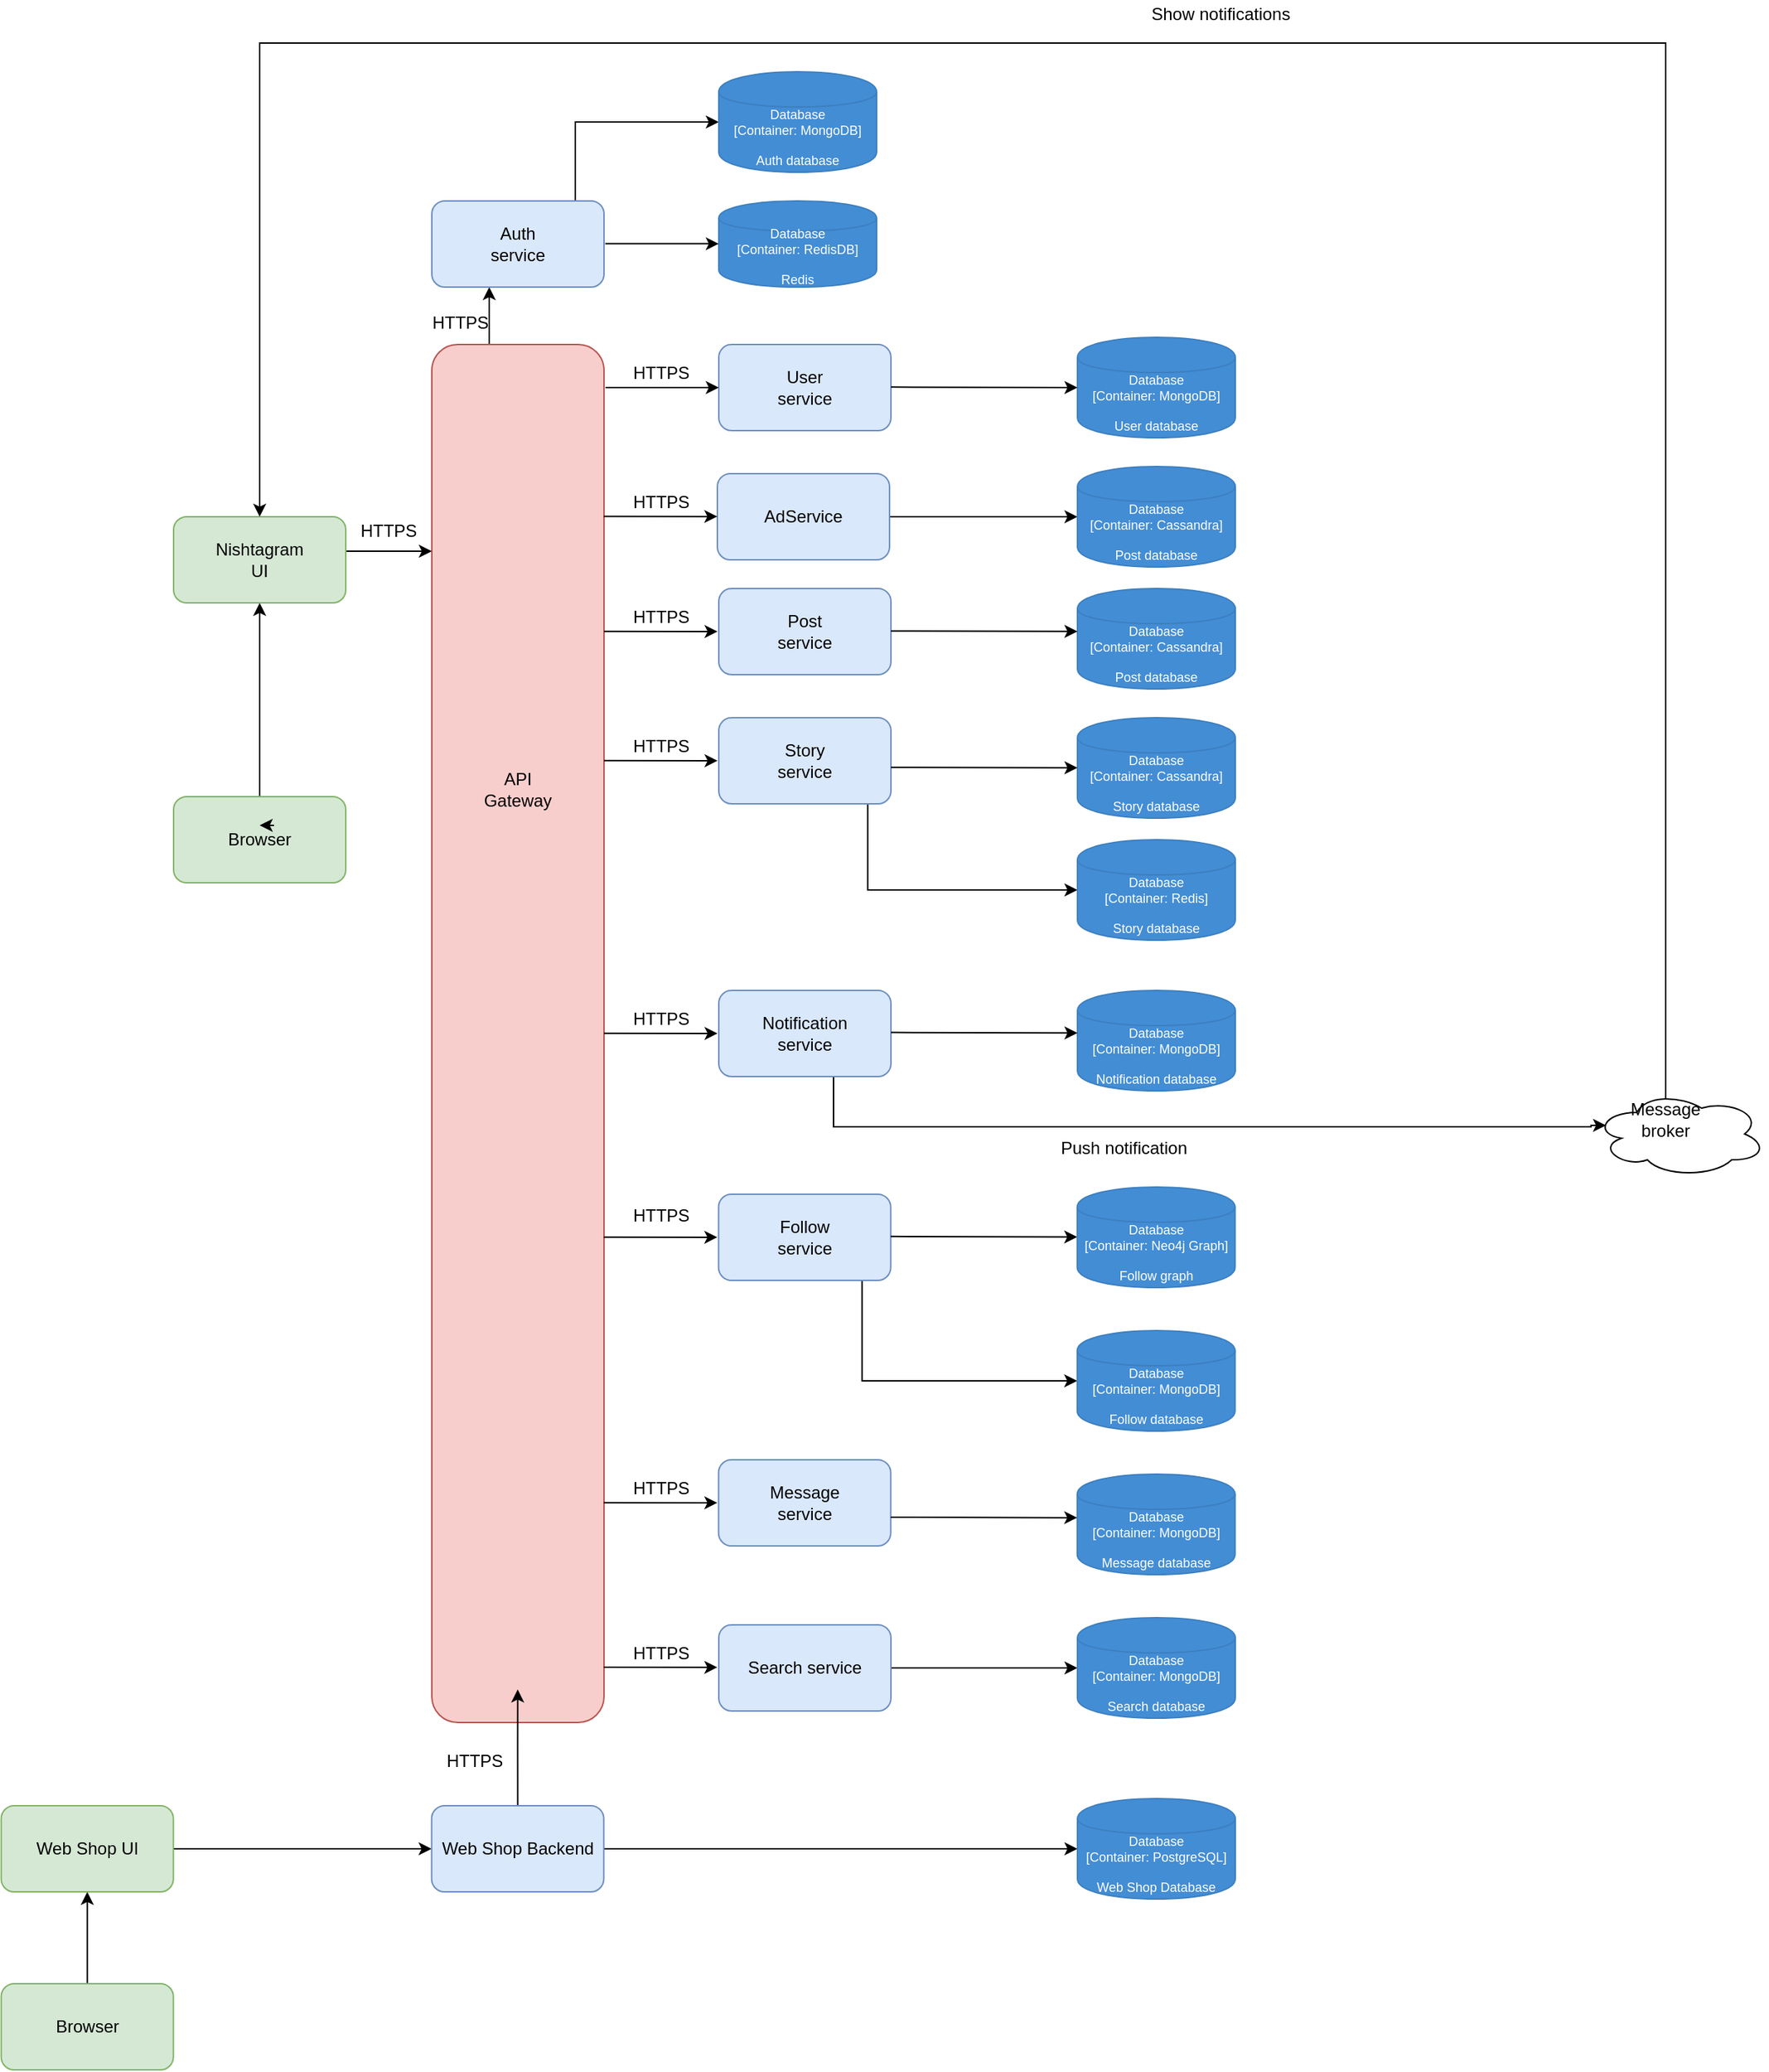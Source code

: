 <mxfile version="14.9.8" type="github">
  <diagram id="ZUU_ORbdmvxoiWIRQ5e9" name="Page-1">
    <mxGraphModel dx="2062" dy="1282" grid="1" gridSize="10" guides="1" tooltips="1" connect="1" arrows="1" fold="1" page="1" pageScale="1" pageWidth="1169" pageHeight="1654" math="0" shadow="0">
      <root>
        <mxCell id="0" />
        <mxCell id="1" parent="0" />
        <mxCell id="TCAJJFYS9Wigu0wZESpd-49" style="edgeStyle=orthogonalEdgeStyle;rounded=0;orthogonalLoop=1;jettySize=auto;html=1;exitX=0.25;exitY=0;exitDx=0;exitDy=0;fontSize=12;" parent="1" source="TCAJJFYS9Wigu0wZESpd-2" edge="1">
          <mxGeometry relative="1" as="geometry">
            <mxPoint x="380" y="200" as="targetPoint" />
            <Array as="points">
              <mxPoint x="380" y="240" />
              <mxPoint x="380" y="200" />
            </Array>
          </mxGeometry>
        </mxCell>
        <mxCell id="TCAJJFYS9Wigu0wZESpd-2" value="" style="rounded=1;whiteSpace=wrap;html=1;fillColor=#f8cecc;strokeColor=#b85450;" parent="1" vertex="1">
          <mxGeometry x="340" y="240" width="120" height="960" as="geometry" />
        </mxCell>
        <mxCell id="TCAJJFYS9Wigu0wZESpd-3" value="API &lt;br&gt;Gateway" style="text;html=1;strokeColor=none;fillColor=none;align=center;verticalAlign=middle;whiteSpace=wrap;rounded=0;" parent="1" vertex="1">
          <mxGeometry x="380" y="540" width="40" height="20" as="geometry" />
        </mxCell>
        <mxCell id="g6OtUyUmYMgXXQMBs5Dp-11" style="edgeStyle=orthogonalEdgeStyle;rounded=0;orthogonalLoop=1;jettySize=auto;html=1;exitX=0.5;exitY=0;exitDx=0;exitDy=0;entryX=0.5;entryY=1;entryDx=0;entryDy=0;" parent="1" source="TCAJJFYS9Wigu0wZESpd-4" target="TCAJJFYS9Wigu0wZESpd-7" edge="1">
          <mxGeometry relative="1" as="geometry" />
        </mxCell>
        <mxCell id="TCAJJFYS9Wigu0wZESpd-4" value="" style="rounded=1;whiteSpace=wrap;html=1;fillColor=#d5e8d4;strokeColor=#82b366;" parent="1" vertex="1">
          <mxGeometry x="160" y="555" width="120" height="60" as="geometry" />
        </mxCell>
        <mxCell id="TCAJJFYS9Wigu0wZESpd-17" style="edgeStyle=orthogonalEdgeStyle;rounded=0;orthogonalLoop=1;jettySize=auto;html=1;" parent="1" source="TCAJJFYS9Wigu0wZESpd-7" edge="1">
          <mxGeometry relative="1" as="geometry">
            <mxPoint x="340" y="384" as="targetPoint" />
            <Array as="points">
              <mxPoint x="340" y="384" />
            </Array>
          </mxGeometry>
        </mxCell>
        <mxCell id="TCAJJFYS9Wigu0wZESpd-7" value="" style="rounded=1;whiteSpace=wrap;html=1;fillColor=#d5e8d4;strokeColor=#82b366;" parent="1" vertex="1">
          <mxGeometry x="160" y="360" width="120" height="60" as="geometry" />
        </mxCell>
        <mxCell id="TCAJJFYS9Wigu0wZESpd-8" value="Nishtagram &lt;br&gt;UI" style="text;html=1;strokeColor=none;fillColor=none;align=center;verticalAlign=middle;whiteSpace=wrap;rounded=0;" parent="1" vertex="1">
          <mxGeometry x="200" y="380" width="40" height="20" as="geometry" />
        </mxCell>
        <mxCell id="TCAJJFYS9Wigu0wZESpd-18" value="HTTPS" style="text;html=1;strokeColor=none;fillColor=none;align=center;verticalAlign=middle;whiteSpace=wrap;rounded=0;" parent="1" vertex="1">
          <mxGeometry x="290" y="360" width="40" height="20" as="geometry" />
        </mxCell>
        <mxCell id="TCAJJFYS9Wigu0wZESpd-19" value="" style="rounded=1;whiteSpace=wrap;html=1;fillColor=#dae8fc;strokeColor=#6c8ebf;" parent="1" vertex="1">
          <mxGeometry x="540" y="240" width="120" height="60" as="geometry" />
        </mxCell>
        <mxCell id="TCAJJFYS9Wigu0wZESpd-21" value="" style="rounded=1;whiteSpace=wrap;html=1;fillColor=#dae8fc;strokeColor=#6c8ebf;" parent="1" vertex="1">
          <mxGeometry x="540" y="410" width="120" height="60" as="geometry" />
        </mxCell>
        <mxCell id="TCAJJFYS9Wigu0wZESpd-64" style="edgeStyle=orthogonalEdgeStyle;rounded=0;orthogonalLoop=1;jettySize=auto;html=1;exitX=0.865;exitY=1.001;exitDx=0;exitDy=0;entryX=0;entryY=0.5;entryDx=0;entryDy=0;entryPerimeter=0;fontSize=12;exitPerimeter=0;" parent="1" source="TCAJJFYS9Wigu0wZESpd-22" target="TCAJJFYS9Wigu0wZESpd-63" edge="1">
          <mxGeometry relative="1" as="geometry" />
        </mxCell>
        <mxCell id="TCAJJFYS9Wigu0wZESpd-22" value="" style="rounded=1;whiteSpace=wrap;html=1;fillColor=#dae8fc;strokeColor=#6c8ebf;" parent="1" vertex="1">
          <mxGeometry x="540" y="500" width="120" height="60" as="geometry" />
        </mxCell>
        <mxCell id="TCAJJFYS9Wigu0wZESpd-23" value="User service" style="text;html=1;strokeColor=none;fillColor=none;align=center;verticalAlign=middle;whiteSpace=wrap;rounded=0;" parent="1" vertex="1">
          <mxGeometry x="580" y="260" width="40" height="20" as="geometry" />
        </mxCell>
        <mxCell id="TCAJJFYS9Wigu0wZESpd-27" value="Post service" style="text;html=1;strokeColor=none;fillColor=none;align=center;verticalAlign=middle;whiteSpace=wrap;rounded=0;fontSize=12;" parent="1" vertex="1">
          <mxGeometry x="580" y="430" width="40" height="20" as="geometry" />
        </mxCell>
        <mxCell id="TCAJJFYS9Wigu0wZESpd-28" value="Story service" style="text;html=1;strokeColor=none;fillColor=none;align=center;verticalAlign=middle;whiteSpace=wrap;rounded=0;fontSize=12;" parent="1" vertex="1">
          <mxGeometry x="580" y="520" width="40" height="20" as="geometry" />
        </mxCell>
        <mxCell id="tBfZVFhnJpXhr88LQR21-14" style="edgeStyle=orthogonalEdgeStyle;rounded=0;orthogonalLoop=1;jettySize=auto;html=1;exitX=0.927;exitY=0.986;exitDx=0;exitDy=0;entryX=0.07;entryY=0.4;entryDx=0;entryDy=0;entryPerimeter=0;exitPerimeter=0;" parent="1" target="tBfZVFhnJpXhr88LQR21-8" edge="1">
          <mxGeometry relative="1" as="geometry">
            <mxPoint x="651.24" y="704.16" as="sourcePoint" />
            <mxPoint x="794.8" y="754.76" as="targetPoint" />
            <Array as="points">
              <mxPoint x="620" y="704" />
              <mxPoint x="620" y="785" />
              <mxPoint x="1148" y="785" />
            </Array>
          </mxGeometry>
        </mxCell>
        <mxCell id="TCAJJFYS9Wigu0wZESpd-31" value="" style="rounded=1;whiteSpace=wrap;html=1;fillColor=#dae8fc;strokeColor=#6c8ebf;" parent="1" vertex="1">
          <mxGeometry x="540" y="690" width="120" height="60" as="geometry" />
        </mxCell>
        <mxCell id="TCAJJFYS9Wigu0wZESpd-32" value="Notification service" style="text;html=1;strokeColor=none;fillColor=none;align=center;verticalAlign=middle;whiteSpace=wrap;rounded=0;fontSize=12;" parent="1" vertex="1">
          <mxGeometry x="580" y="710" width="40" height="20" as="geometry" />
        </mxCell>
        <mxCell id="tBfZVFhnJpXhr88LQR21-4" style="edgeStyle=orthogonalEdgeStyle;rounded=0;orthogonalLoop=1;jettySize=auto;html=1;exitX=0.75;exitY=1;exitDx=0;exitDy=0;entryX=0;entryY=0.5;entryDx=0;entryDy=0;entryPerimeter=0;" parent="1" source="TCAJJFYS9Wigu0wZESpd-35" target="tBfZVFhnJpXhr88LQR21-3" edge="1">
          <mxGeometry relative="1" as="geometry">
            <Array as="points">
              <mxPoint x="639.84" y="892" />
              <mxPoint x="639.84" y="962" />
            </Array>
          </mxGeometry>
        </mxCell>
        <mxCell id="TCAJJFYS9Wigu0wZESpd-35" value="" style="rounded=1;whiteSpace=wrap;html=1;fillColor=#dae8fc;strokeColor=#6c8ebf;" parent="1" vertex="1">
          <mxGeometry x="539.84" y="832" width="120" height="60" as="geometry" />
        </mxCell>
        <mxCell id="TCAJJFYS9Wigu0wZESpd-36" value="Follow service" style="text;html=1;strokeColor=none;fillColor=none;align=center;verticalAlign=middle;whiteSpace=wrap;rounded=0;fontSize=12;" parent="1" vertex="1">
          <mxGeometry x="579.84" y="852" width="40" height="20" as="geometry" />
        </mxCell>
        <mxCell id="TCAJJFYS9Wigu0wZESpd-37" value="" style="rounded=1;whiteSpace=wrap;html=1;fillColor=#dae8fc;strokeColor=#6c8ebf;" parent="1" vertex="1">
          <mxGeometry x="539.84" y="1017" width="120" height="60" as="geometry" />
        </mxCell>
        <mxCell id="TCAJJFYS9Wigu0wZESpd-38" value="Message service" style="text;html=1;strokeColor=none;fillColor=none;align=center;verticalAlign=middle;whiteSpace=wrap;rounded=0;fontSize=12;" parent="1" vertex="1">
          <mxGeometry x="579.84" y="1037" width="40" height="20" as="geometry" />
        </mxCell>
        <mxCell id="tBfZVFhnJpXhr88LQR21-13" style="edgeStyle=orthogonalEdgeStyle;rounded=0;orthogonalLoop=1;jettySize=auto;html=1;exitX=0.75;exitY=0;exitDx=0;exitDy=0;entryX=0;entryY=0.5;entryDx=0;entryDy=0;entryPerimeter=0;" parent="1" source="TCAJJFYS9Wigu0wZESpd-39" target="tBfZVFhnJpXhr88LQR21-12" edge="1">
          <mxGeometry relative="1" as="geometry">
            <Array as="points">
              <mxPoint x="440" y="140" />
              <mxPoint x="440" y="85" />
            </Array>
          </mxGeometry>
        </mxCell>
        <mxCell id="TCAJJFYS9Wigu0wZESpd-39" value="" style="rounded=1;whiteSpace=wrap;html=1;fontSize=12;fillColor=#dae8fc;strokeColor=#6c8ebf;" parent="1" vertex="1">
          <mxGeometry x="340" y="140" width="120" height="60" as="geometry" />
        </mxCell>
        <mxCell id="TCAJJFYS9Wigu0wZESpd-40" value="&lt;div&gt;Auth&lt;/div&gt;&lt;div&gt;service&lt;br&gt;&lt;/div&gt;" style="text;html=1;strokeColor=none;fillColor=none;align=center;verticalAlign=middle;whiteSpace=wrap;rounded=0;fontSize=12;" parent="1" vertex="1">
          <mxGeometry x="380" y="160" width="40" height="20" as="geometry" />
        </mxCell>
        <mxCell id="TCAJJFYS9Wigu0wZESpd-42" value="" style="endArrow=classic;html=1;fontSize=12;entryX=0;entryY=0.5;entryDx=0;entryDy=0;" parent="1" target="TCAJJFYS9Wigu0wZESpd-19" edge="1">
          <mxGeometry width="50" height="50" relative="1" as="geometry">
            <mxPoint x="461" y="270" as="sourcePoint" />
            <mxPoint x="520" y="250" as="targetPoint" />
          </mxGeometry>
        </mxCell>
        <mxCell id="TCAJJFYS9Wigu0wZESpd-44" value="" style="endArrow=classic;html=1;fontSize=12;exitX=1.007;exitY=0.049;exitDx=0;exitDy=0;exitPerimeter=0;entryX=0;entryY=0.5;entryDx=0;entryDy=0;" parent="1" edge="1">
          <mxGeometry width="50" height="50" relative="1" as="geometry">
            <mxPoint x="460" y="439.86" as="sourcePoint" />
            <mxPoint x="539.16" y="439.97" as="targetPoint" />
          </mxGeometry>
        </mxCell>
        <mxCell id="TCAJJFYS9Wigu0wZESpd-45" value="" style="endArrow=classic;html=1;fontSize=12;exitX=1.007;exitY=0.049;exitDx=0;exitDy=0;exitPerimeter=0;entryX=0;entryY=0.5;entryDx=0;entryDy=0;" parent="1" edge="1">
          <mxGeometry width="50" height="50" relative="1" as="geometry">
            <mxPoint x="460" y="529.86" as="sourcePoint" />
            <mxPoint x="539.16" y="529.97" as="targetPoint" />
          </mxGeometry>
        </mxCell>
        <mxCell id="TCAJJFYS9Wigu0wZESpd-46" value="" style="endArrow=classic;html=1;fontSize=12;exitX=1.007;exitY=0.049;exitDx=0;exitDy=0;exitPerimeter=0;entryX=0;entryY=0.5;entryDx=0;entryDy=0;" parent="1" edge="1">
          <mxGeometry width="50" height="50" relative="1" as="geometry">
            <mxPoint x="460" y="719.86" as="sourcePoint" />
            <mxPoint x="539.16" y="719.97" as="targetPoint" />
          </mxGeometry>
        </mxCell>
        <mxCell id="TCAJJFYS9Wigu0wZESpd-47" value="" style="endArrow=classic;html=1;fontSize=12;exitX=1.007;exitY=0.049;exitDx=0;exitDy=0;exitPerimeter=0;entryX=0;entryY=0.5;entryDx=0;entryDy=0;" parent="1" edge="1">
          <mxGeometry width="50" height="50" relative="1" as="geometry">
            <mxPoint x="459.84" y="861.86" as="sourcePoint" />
            <mxPoint x="539" y="861.97" as="targetPoint" />
          </mxGeometry>
        </mxCell>
        <mxCell id="TCAJJFYS9Wigu0wZESpd-48" value="" style="endArrow=classic;html=1;fontSize=12;exitX=1.007;exitY=0.049;exitDx=0;exitDy=0;exitPerimeter=0;entryX=0;entryY=0.5;entryDx=0;entryDy=0;" parent="1" edge="1">
          <mxGeometry width="50" height="50" relative="1" as="geometry">
            <mxPoint x="459.84" y="1046.86" as="sourcePoint" />
            <mxPoint x="539" y="1046.97" as="targetPoint" />
          </mxGeometry>
        </mxCell>
        <object placeholders="1" c4Type="Database" c4Technology="MongoDB" c4Description="User database" label="%c4Type%&lt;div&gt;[Container:&amp;nbsp;%c4Technology%]&lt;/div&gt;&lt;br&gt;&lt;div&gt;%c4Description%&lt;/div&gt;" id="TCAJJFYS9Wigu0wZESpd-52">
          <mxCell style="shape=cylinder;whiteSpace=wrap;html=1;boundedLbl=1;rounded=0;labelBackgroundColor=none;fillColor=#438DD5;fontSize=9;fontColor=#ffffff;align=center;strokeColor=#3C7FC0;metaEdit=1;points=[[0.5,0,0],[1,0.25,0],[1,0.5,0],[1,0.75,0],[0.5,1,0],[0,0.75,0],[0,0.5,0],[0,0.25,0]];metaData={&quot;c4Type&quot;:{&quot;editable&quot;:false}};" parent="1" vertex="1">
            <mxGeometry x="790" y="235" width="110" height="70" as="geometry" />
          </mxCell>
        </object>
        <object placeholders="1" c4Type="Database" c4Technology="RedisDB" c4Description="Redis" label="%c4Type%&lt;div&gt;[Container:&amp;nbsp;%c4Technology%]&lt;/div&gt;&lt;br&gt;&lt;div&gt;%c4Description%&lt;/div&gt;" id="TCAJJFYS9Wigu0wZESpd-54">
          <mxCell style="shape=cylinder;whiteSpace=wrap;html=1;boundedLbl=1;rounded=0;labelBackgroundColor=none;fillColor=#438DD5;fontSize=9;fontColor=#ffffff;align=center;strokeColor=#3C7FC0;metaEdit=1;points=[[0.5,0,0],[1,0.25,0],[1,0.5,0],[1,0.75,0],[0.5,1,0],[0,0.75,0],[0,0.5,0],[0,0.25,0]];metaData={&quot;c4Type&quot;:{&quot;editable&quot;:false}};" parent="1" vertex="1">
            <mxGeometry x="540" y="140" width="110" height="60" as="geometry" />
          </mxCell>
        </object>
        <mxCell id="TCAJJFYS9Wigu0wZESpd-55" value="" style="endArrow=classic;html=1;fontSize=12;exitX=1.007;exitY=0.049;exitDx=0;exitDy=0;exitPerimeter=0;entryX=0;entryY=0.5;entryDx=0;entryDy=0;" parent="1" edge="1">
          <mxGeometry width="50" height="50" relative="1" as="geometry">
            <mxPoint x="460.84" y="169.71" as="sourcePoint" />
            <mxPoint x="540" y="169.82" as="targetPoint" />
          </mxGeometry>
        </mxCell>
        <mxCell id="TCAJJFYS9Wigu0wZESpd-56" value="" style="endArrow=classic;html=1;fontSize=12;exitX=1.007;exitY=0.049;exitDx=0;exitDy=0;exitPerimeter=0;entryX=0;entryY=0.5;entryDx=0;entryDy=0;entryPerimeter=0;" parent="1" target="TCAJJFYS9Wigu0wZESpd-52" edge="1">
          <mxGeometry width="50" height="50" relative="1" as="geometry">
            <mxPoint x="660.0" y="269.66" as="sourcePoint" />
            <mxPoint x="739.16" y="269.77" as="targetPoint" />
          </mxGeometry>
        </mxCell>
        <object placeholders="1" c4Type="Database" c4Technology="Cassandra" c4Description="Post database" label="%c4Type%&lt;div&gt;[Container:&amp;nbsp;%c4Technology%]&lt;/div&gt;&lt;br&gt;&lt;div&gt;%c4Description%&lt;/div&gt;" id="TCAJJFYS9Wigu0wZESpd-57">
          <mxCell style="shape=cylinder;whiteSpace=wrap;html=1;boundedLbl=1;rounded=0;labelBackgroundColor=none;fillColor=#438DD5;fontSize=9;fontColor=#ffffff;align=center;strokeColor=#3C7FC0;metaEdit=1;points=[[0.5,0,0],[1,0.25,0],[1,0.5,0],[1,0.75,0],[0.5,1,0],[0,0.75,0],[0,0.5,0],[0,0.25,0]];metaData={&quot;c4Type&quot;:{&quot;editable&quot;:false}};" parent="1" vertex="1">
            <mxGeometry x="790" y="410" width="110" height="70" as="geometry" />
          </mxCell>
        </object>
        <mxCell id="TCAJJFYS9Wigu0wZESpd-58" value="" style="endArrow=classic;html=1;fontSize=12;exitX=1.007;exitY=0.049;exitDx=0;exitDy=0;exitPerimeter=0;entryX=0;entryY=0.5;entryDx=0;entryDy=0;entryPerimeter=0;" parent="1" edge="1">
          <mxGeometry width="50" height="50" relative="1" as="geometry">
            <mxPoint x="660" y="439.58" as="sourcePoint" />
            <mxPoint x="790" y="439.92" as="targetPoint" />
          </mxGeometry>
        </mxCell>
        <object placeholders="1" c4Type="Database" c4Technology="Cassandra" c4Description="Story database" label="%c4Type%&lt;div&gt;[Container:&amp;nbsp;%c4Technology%]&lt;/div&gt;&lt;br&gt;&lt;div&gt;%c4Description%&lt;/div&gt;" id="TCAJJFYS9Wigu0wZESpd-61">
          <mxCell style="shape=cylinder;whiteSpace=wrap;html=1;boundedLbl=1;rounded=0;labelBackgroundColor=none;fillColor=#438DD5;fontSize=9;fontColor=#ffffff;align=center;strokeColor=#3C7FC0;metaEdit=1;points=[[0.5,0,0],[1,0.25,0],[1,0.5,0],[1,0.75,0],[0.5,1,0],[0,0.75,0],[0,0.5,0],[0,0.25,0]];metaData={&quot;c4Type&quot;:{&quot;editable&quot;:false}};" parent="1" vertex="1">
            <mxGeometry x="790" y="500" width="110" height="70" as="geometry" />
          </mxCell>
        </object>
        <mxCell id="TCAJJFYS9Wigu0wZESpd-62" value="" style="endArrow=classic;html=1;fontSize=12;exitX=1.007;exitY=0.049;exitDx=0;exitDy=0;exitPerimeter=0;entryX=0;entryY=0.5;entryDx=0;entryDy=0;entryPerimeter=0;" parent="1" edge="1">
          <mxGeometry width="50" height="50" relative="1" as="geometry">
            <mxPoint x="660" y="534.58" as="sourcePoint" />
            <mxPoint x="790" y="534.92" as="targetPoint" />
          </mxGeometry>
        </mxCell>
        <object placeholders="1" c4Type="Database" c4Technology="Redis" c4Description="Story database" label="%c4Type%&lt;div&gt;[Container:&amp;nbsp;%c4Technology%]&lt;/div&gt;&lt;br&gt;&lt;div&gt;%c4Description%&lt;/div&gt;" id="TCAJJFYS9Wigu0wZESpd-63">
          <mxCell style="shape=cylinder;whiteSpace=wrap;html=1;boundedLbl=1;rounded=0;labelBackgroundColor=none;fillColor=#438DD5;fontSize=9;fontColor=#ffffff;align=center;strokeColor=#3C7FC0;metaEdit=1;points=[[0.5,0,0],[1,0.25,0],[1,0.5,0],[1,0.75,0],[0.5,1,0],[0,0.75,0],[0,0.5,0],[0,0.25,0]];metaData={&quot;c4Type&quot;:{&quot;editable&quot;:false}};" parent="1" vertex="1">
            <mxGeometry x="790" y="585" width="110" height="70" as="geometry" />
          </mxCell>
        </object>
        <mxCell id="TCAJJFYS9Wigu0wZESpd-68" value="" style="endArrow=classic;html=1;fontSize=12;exitX=1.007;exitY=0.049;exitDx=0;exitDy=0;exitPerimeter=0;entryX=0;entryY=0.5;entryDx=0;entryDy=0;entryPerimeter=0;" parent="1" edge="1">
          <mxGeometry width="50" height="50" relative="1" as="geometry">
            <mxPoint x="659.84" y="861.41" as="sourcePoint" />
            <mxPoint x="789.84" y="861.75" as="targetPoint" />
          </mxGeometry>
        </mxCell>
        <object placeholders="1" c4Type="Database" c4Technology="Neo4j Graph" c4Description="Follow graph" label="%c4Type%&lt;div&gt;[Container:&amp;nbsp;%c4Technology%]&lt;/div&gt;&lt;br&gt;&lt;div&gt;%c4Description%&lt;/div&gt;" id="tBfZVFhnJpXhr88LQR21-2">
          <mxCell style="shape=cylinder;whiteSpace=wrap;html=1;boundedLbl=1;rounded=0;labelBackgroundColor=none;fillColor=#438DD5;fontSize=9;fontColor=#ffffff;align=center;strokeColor=#3C7FC0;metaEdit=1;points=[[0.5,0,0],[1,0.25,0],[1,0.5,0],[1,0.75,0],[0.5,1,0],[0,0.75,0],[0,0.5,0],[0,0.25,0]];metaData={&quot;c4Type&quot;:{&quot;editable&quot;:false}};" parent="1" vertex="1">
            <mxGeometry x="789.84" y="827" width="110" height="70" as="geometry" />
          </mxCell>
        </object>
        <object placeholders="1" c4Type="Database" c4Technology="MongoDB" c4Description="Follow database" label="%c4Type%&lt;div&gt;[Container:&amp;nbsp;%c4Technology%]&lt;/div&gt;&lt;br&gt;&lt;div&gt;%c4Description%&lt;/div&gt;" id="tBfZVFhnJpXhr88LQR21-3">
          <mxCell style="shape=cylinder;whiteSpace=wrap;html=1;boundedLbl=1;rounded=0;labelBackgroundColor=none;fillColor=#438DD5;fontSize=9;fontColor=#ffffff;align=center;strokeColor=#3C7FC0;metaEdit=1;points=[[0.5,0,0],[1,0.25,0],[1,0.5,0],[1,0.75,0],[0.5,1,0],[0,0.75,0],[0,0.5,0],[0,0.25,0]];metaData={&quot;c4Type&quot;:{&quot;editable&quot;:false}};" parent="1" vertex="1">
            <mxGeometry x="789.84" y="927" width="110" height="70" as="geometry" />
          </mxCell>
        </object>
        <object placeholders="1" c4Type="Database" c4Technology="MongoDB" c4Description="Notification database" label="%c4Type%&lt;div&gt;[Container:&amp;nbsp;%c4Technology%]&lt;/div&gt;&lt;br&gt;&lt;div&gt;%c4Description%&lt;/div&gt;" id="tBfZVFhnJpXhr88LQR21-5">
          <mxCell style="shape=cylinder;whiteSpace=wrap;html=1;boundedLbl=1;rounded=0;labelBackgroundColor=none;fillColor=#438DD5;fontSize=9;fontColor=#ffffff;align=center;strokeColor=#3C7FC0;metaEdit=1;points=[[0.5,0,0],[1,0.25,0],[1,0.5,0],[1,0.75,0],[0.5,1,0],[0,0.75,0],[0,0.5,0],[0,0.25,0]];metaData={&quot;c4Type&quot;:{&quot;editable&quot;:false}};" parent="1" vertex="1">
            <mxGeometry x="790" y="690" width="110" height="70" as="geometry" />
          </mxCell>
        </object>
        <mxCell id="tBfZVFhnJpXhr88LQR21-7" value="" style="endArrow=classic;html=1;fontSize=12;exitX=1.007;exitY=0.049;exitDx=0;exitDy=0;exitPerimeter=0;entryX=0;entryY=0.5;entryDx=0;entryDy=0;entryPerimeter=0;" parent="1" edge="1">
          <mxGeometry width="50" height="50" relative="1" as="geometry">
            <mxPoint x="660" y="719.29" as="sourcePoint" />
            <mxPoint x="790" y="719.63" as="targetPoint" />
          </mxGeometry>
        </mxCell>
        <mxCell id="g6OtUyUmYMgXXQMBs5Dp-8" style="edgeStyle=orthogonalEdgeStyle;rounded=0;orthogonalLoop=1;jettySize=auto;html=1;entryX=0.5;entryY=0;entryDx=0;entryDy=0;exitX=0.5;exitY=0;exitDx=0;exitDy=0;" parent="1" source="tBfZVFhnJpXhr88LQR21-21" target="TCAJJFYS9Wigu0wZESpd-7" edge="1">
          <mxGeometry relative="1" as="geometry">
            <mxPoint x="220" y="350" as="targetPoint" />
            <Array as="points">
              <mxPoint x="1200" y="30" />
              <mxPoint x="220" y="30" />
            </Array>
          </mxGeometry>
        </mxCell>
        <mxCell id="tBfZVFhnJpXhr88LQR21-8" value="" style="ellipse;shape=cloud;whiteSpace=wrap;html=1;" parent="1" vertex="1">
          <mxGeometry x="1150" y="760" width="120" height="60" as="geometry" />
        </mxCell>
        <object placeholders="1" c4Type="Database" c4Technology="MongoDB" c4Description="Auth database" label="%c4Type%&lt;div&gt;[Container:&amp;nbsp;%c4Technology%]&lt;/div&gt;&lt;br&gt;&lt;div&gt;%c4Description%&lt;/div&gt;" id="tBfZVFhnJpXhr88LQR21-12">
          <mxCell style="shape=cylinder;whiteSpace=wrap;html=1;boundedLbl=1;rounded=0;labelBackgroundColor=none;fillColor=#438DD5;fontSize=9;fontColor=#ffffff;align=center;strokeColor=#3C7FC0;metaEdit=1;points=[[0.5,0,0],[1,0.25,0],[1,0.5,0],[1,0.75,0],[0.5,1,0],[0,0.75,0],[0,0.5,0],[0,0.25,0]];metaData={&quot;c4Type&quot;:{&quot;editable&quot;:false}};" parent="1" vertex="1">
            <mxGeometry x="540" y="50" width="110" height="70" as="geometry" />
          </mxCell>
        </object>
        <mxCell id="tBfZVFhnJpXhr88LQR21-15" value="Push notification" style="text;html=1;strokeColor=none;fillColor=none;align=center;verticalAlign=middle;whiteSpace=wrap;rounded=0;" parent="1" vertex="1">
          <mxGeometry x="720" y="790" width="205" height="20" as="geometry" />
        </mxCell>
        <object placeholders="1" c4Type="Database" c4Technology="MongoDB" c4Description="Message database" label="%c4Type%&lt;div&gt;[Container:&amp;nbsp;%c4Technology%]&lt;/div&gt;&lt;br&gt;&lt;div&gt;%c4Description%&lt;/div&gt;" id="tBfZVFhnJpXhr88LQR21-16">
          <mxCell style="shape=cylinder;whiteSpace=wrap;html=1;boundedLbl=1;rounded=0;labelBackgroundColor=none;fillColor=#438DD5;fontSize=9;fontColor=#ffffff;align=center;strokeColor=#3C7FC0;metaEdit=1;points=[[0.5,0,0],[1,0.25,0],[1,0.5,0],[1,0.75,0],[0.5,1,0],[0,0.75,0],[0,0.5,0],[0,0.25,0]];metaData={&quot;c4Type&quot;:{&quot;editable&quot;:false}};" parent="1" vertex="1">
            <mxGeometry x="789.84" y="1027" width="110" height="70" as="geometry" />
          </mxCell>
        </object>
        <mxCell id="tBfZVFhnJpXhr88LQR21-18" value="" style="endArrow=classic;html=1;fontSize=12;exitX=1.007;exitY=0.049;exitDx=0;exitDy=0;exitPerimeter=0;entryX=0;entryY=0.5;entryDx=0;entryDy=0;entryPerimeter=0;" parent="1" edge="1">
          <mxGeometry width="50" height="50" relative="1" as="geometry">
            <mxPoint x="659.84" y="1057" as="sourcePoint" />
            <mxPoint x="789.84" y="1057.34" as="targetPoint" />
          </mxGeometry>
        </mxCell>
        <mxCell id="tBfZVFhnJpXhr88LQR21-21" value="Message broker" style="text;html=1;strokeColor=none;fillColor=none;align=center;verticalAlign=middle;whiteSpace=wrap;rounded=0;" parent="1" vertex="1">
          <mxGeometry x="1160" y="770" width="80" height="20" as="geometry" />
        </mxCell>
        <mxCell id="tBfZVFhnJpXhr88LQR21-23" value="HTTPS" style="text;html=1;strokeColor=none;fillColor=none;align=center;verticalAlign=middle;whiteSpace=wrap;rounded=0;" parent="1" vertex="1">
          <mxGeometry x="480" y="250" width="40" height="20" as="geometry" />
        </mxCell>
        <mxCell id="tBfZVFhnJpXhr88LQR21-28" value="HTTPS" style="text;html=1;strokeColor=none;fillColor=none;align=center;verticalAlign=middle;whiteSpace=wrap;rounded=0;" parent="1" vertex="1">
          <mxGeometry x="480" y="420" width="40" height="20" as="geometry" />
        </mxCell>
        <mxCell id="tBfZVFhnJpXhr88LQR21-29" value="HTTPS" style="text;html=1;strokeColor=none;fillColor=none;align=center;verticalAlign=middle;whiteSpace=wrap;rounded=0;" parent="1" vertex="1">
          <mxGeometry x="480" y="510" width="40" height="20" as="geometry" />
        </mxCell>
        <mxCell id="tBfZVFhnJpXhr88LQR21-30" value="HTTPS" style="text;html=1;strokeColor=none;fillColor=none;align=center;verticalAlign=middle;whiteSpace=wrap;rounded=0;" parent="1" vertex="1">
          <mxGeometry x="480" y="700" width="40" height="20" as="geometry" />
        </mxCell>
        <mxCell id="tBfZVFhnJpXhr88LQR21-31" value="HTTPS" style="text;html=1;strokeColor=none;fillColor=none;align=center;verticalAlign=middle;whiteSpace=wrap;rounded=0;" parent="1" vertex="1">
          <mxGeometry x="479.84" y="837" width="40" height="20" as="geometry" />
        </mxCell>
        <mxCell id="tBfZVFhnJpXhr88LQR21-32" value="HTTPS" style="text;html=1;strokeColor=none;fillColor=none;align=center;verticalAlign=middle;whiteSpace=wrap;rounded=0;" parent="1" vertex="1">
          <mxGeometry x="479.84" y="1027" width="40" height="20" as="geometry" />
        </mxCell>
        <mxCell id="tBfZVFhnJpXhr88LQR21-33" value="HTTPS" style="text;html=1;strokeColor=none;fillColor=none;align=center;verticalAlign=middle;whiteSpace=wrap;rounded=0;" parent="1" vertex="1">
          <mxGeometry x="340" y="215" width="40" height="20" as="geometry" />
        </mxCell>
        <mxCell id="qoyNyBYoRdIygSQEXisO-11" value="" style="edgeStyle=orthogonalEdgeStyle;rounded=0;orthogonalLoop=1;jettySize=auto;html=1;" parent="1" source="qoyNyBYoRdIygSQEXisO-2" target="qoyNyBYoRdIygSQEXisO-3" edge="1">
          <mxGeometry relative="1" as="geometry" />
        </mxCell>
        <mxCell id="qoyNyBYoRdIygSQEXisO-2" value="Browser&lt;span style=&quot;color: rgba(0 , 0 , 0 , 0) ; font-family: monospace ; font-size: 0px&quot;&gt;%3CmxGraphModel%3E%3Croot%3E%3CmxCell%20id%3D%220%22%2F%3E%3CmxCell%20id%3D%221%22%20parent%3D%220%22%2F%3E%3CmxCell%20id%3D%222%22%20value%3D%22consumes%22%20style%3D%22text%3Bhtml%3D1%3BstrokeColor%3Dnone%3BfillColor%3Dnone%3Balign%3Dcenter%3BverticalAlign%3Dmiddle%3BwhiteSpace%3Dwrap%3Brounded%3D0%3B%22%20vertex%3D%221%22%20parent%3D%221%22%3E%3CmxGeometry%20x%3D%22230%22%20y%3D%22230%22%20width%3D%2240%22%20height%3D%2220%22%20as%3D%22geometry%22%2F%3E%3C%2FmxCell%3E%3C%2Froot%3E%3C%2FmxGraphModel%3E&lt;/span&gt;" style="rounded=1;whiteSpace=wrap;html=1;fillColor=#d5e8d4;strokeColor=#82b366;" parent="1" vertex="1">
          <mxGeometry x="39.84" y="1382" width="120" height="60" as="geometry" />
        </mxCell>
        <mxCell id="qoyNyBYoRdIygSQEXisO-8" style="edgeStyle=orthogonalEdgeStyle;rounded=0;orthogonalLoop=1;jettySize=auto;html=1;exitX=1;exitY=0.5;exitDx=0;exitDy=0;entryX=0;entryY=0.5;entryDx=0;entryDy=0;" parent="1" source="qoyNyBYoRdIygSQEXisO-3" target="qoyNyBYoRdIygSQEXisO-4" edge="1">
          <mxGeometry relative="1" as="geometry" />
        </mxCell>
        <mxCell id="qoyNyBYoRdIygSQEXisO-3" value="Web Shop UI" style="rounded=1;whiteSpace=wrap;html=1;fillColor=#d5e8d4;strokeColor=#82b366;" parent="1" vertex="1">
          <mxGeometry x="39.84" y="1258" width="120" height="60" as="geometry" />
        </mxCell>
        <mxCell id="qoyNyBYoRdIygSQEXisO-9" style="edgeStyle=orthogonalEdgeStyle;rounded=0;orthogonalLoop=1;jettySize=auto;html=1;exitX=1;exitY=0.5;exitDx=0;exitDy=0;entryX=0;entryY=0.5;entryDx=0;entryDy=0;entryPerimeter=0;" parent="1" source="qoyNyBYoRdIygSQEXisO-4" target="qoyNyBYoRdIygSQEXisO-6" edge="1">
          <mxGeometry relative="1" as="geometry" />
        </mxCell>
        <mxCell id="g6OtUyUmYMgXXQMBs5Dp-20" style="edgeStyle=orthogonalEdgeStyle;rounded=0;orthogonalLoop=1;jettySize=auto;html=1;exitX=0.5;exitY=0;exitDx=0;exitDy=0;" parent="1" source="qoyNyBYoRdIygSQEXisO-4" edge="1">
          <mxGeometry relative="1" as="geometry">
            <mxPoint x="399.84" y="1177" as="targetPoint" />
          </mxGeometry>
        </mxCell>
        <mxCell id="qoyNyBYoRdIygSQEXisO-4" value="Web Shop Backend" style="rounded=1;whiteSpace=wrap;html=1;fillColor=#dae8fc;strokeColor=#6c8ebf;" parent="1" vertex="1">
          <mxGeometry x="339.84" y="1258" width="120" height="60" as="geometry" />
        </mxCell>
        <object placeholders="1" c4Type="Database" c4Technology="PostgreSQL" c4Description="Web Shop Database" label="%c4Type%&lt;div&gt;[Container:&amp;nbsp;%c4Technology%]&lt;/div&gt;&lt;br&gt;&lt;div&gt;%c4Description%&lt;/div&gt;" id="qoyNyBYoRdIygSQEXisO-6">
          <mxCell style="shape=cylinder;whiteSpace=wrap;html=1;boundedLbl=1;rounded=0;labelBackgroundColor=none;fillColor=#438DD5;fontSize=9;fontColor=#ffffff;align=center;strokeColor=#3C7FC0;metaEdit=1;points=[[0.5,0,0],[1,0.25,0],[1,0.5,0],[1,0.75,0],[0.5,1,0],[0,0.75,0],[0,0.5,0],[0,0.25,0]];metaData={&quot;c4Type&quot;:{&quot;editable&quot;:false}};" parent="1" vertex="1">
            <mxGeometry x="790" y="1253" width="110" height="70" as="geometry" />
          </mxCell>
        </object>
        <mxCell id="qoyNyBYoRdIygSQEXisO-12" value="HTTPS" style="text;html=1;strokeColor=none;fillColor=none;align=center;verticalAlign=middle;whiteSpace=wrap;rounded=0;" parent="1" vertex="1">
          <mxGeometry x="349.84" y="1217" width="40" height="20" as="geometry" />
        </mxCell>
        <mxCell id="g6OtUyUmYMgXXQMBs5Dp-3" style="edgeStyle=orthogonalEdgeStyle;rounded=0;orthogonalLoop=1;jettySize=auto;html=1;exitX=1;exitY=0.5;exitDx=0;exitDy=0;entryX=0;entryY=0.5;entryDx=0;entryDy=0;entryPerimeter=0;" parent="1" source="g6OtUyUmYMgXXQMBs5Dp-1" target="g6OtUyUmYMgXXQMBs5Dp-2" edge="1">
          <mxGeometry relative="1" as="geometry" />
        </mxCell>
        <mxCell id="g6OtUyUmYMgXXQMBs5Dp-1" value="AdService&lt;br&gt;" style="rounded=1;whiteSpace=wrap;html=1;fillColor=#dae8fc;strokeColor=#6c8ebf;" parent="1" vertex="1">
          <mxGeometry x="539" y="330" width="120" height="60" as="geometry" />
        </mxCell>
        <object placeholders="1" c4Type="Database" c4Technology="Cassandra" c4Description="Post database" label="%c4Type%&lt;div&gt;[Container:&amp;nbsp;%c4Technology%]&lt;/div&gt;&lt;br&gt;&lt;div&gt;%c4Description%&lt;/div&gt;" id="g6OtUyUmYMgXXQMBs5Dp-2">
          <mxCell style="shape=cylinder;whiteSpace=wrap;html=1;boundedLbl=1;rounded=0;labelBackgroundColor=none;fillColor=#438DD5;fontSize=9;fontColor=#ffffff;align=center;strokeColor=#3C7FC0;metaEdit=1;points=[[0.5,0,0],[1,0.25,0],[1,0.5,0],[1,0.75,0],[0.5,1,0],[0,0.75,0],[0,0.5,0],[0,0.25,0]];metaData={&quot;c4Type&quot;:{&quot;editable&quot;:false}};" parent="1" vertex="1">
            <mxGeometry x="790" y="325" width="110" height="70" as="geometry" />
          </mxCell>
        </object>
        <mxCell id="g6OtUyUmYMgXXQMBs5Dp-4" value="" style="endArrow=classic;html=1;fontSize=12;exitX=1.007;exitY=0.049;exitDx=0;exitDy=0;exitPerimeter=0;entryX=0;entryY=0.5;entryDx=0;entryDy=0;" parent="1" edge="1">
          <mxGeometry width="50" height="50" relative="1" as="geometry">
            <mxPoint x="459.84" y="359.72" as="sourcePoint" />
            <mxPoint x="539.0" y="359.83" as="targetPoint" />
          </mxGeometry>
        </mxCell>
        <mxCell id="g6OtUyUmYMgXXQMBs5Dp-5" value="HTTPS" style="text;html=1;strokeColor=none;fillColor=none;align=center;verticalAlign=middle;whiteSpace=wrap;rounded=0;" parent="1" vertex="1">
          <mxGeometry x="480" y="340" width="40" height="20" as="geometry" />
        </mxCell>
        <mxCell id="g6OtUyUmYMgXXQMBs5Dp-10" value="Browser&lt;br&gt;" style="text;html=1;strokeColor=none;fillColor=none;align=center;verticalAlign=middle;whiteSpace=wrap;rounded=0;" parent="1" vertex="1">
          <mxGeometry x="200" y="575" width="40" height="20" as="geometry" />
        </mxCell>
        <mxCell id="g6OtUyUmYMgXXQMBs5Dp-12" value="Show notifications" style="text;html=1;strokeColor=none;fillColor=none;align=center;verticalAlign=middle;whiteSpace=wrap;rounded=0;" parent="1" vertex="1">
          <mxGeometry x="820" width="140" height="20" as="geometry" />
        </mxCell>
        <mxCell id="g6OtUyUmYMgXXQMBs5Dp-24" style="edgeStyle=orthogonalEdgeStyle;rounded=0;orthogonalLoop=1;jettySize=auto;html=1;exitX=1;exitY=0.5;exitDx=0;exitDy=0;entryX=0;entryY=0.5;entryDx=0;entryDy=0;entryPerimeter=0;" parent="1" source="g6OtUyUmYMgXXQMBs5Dp-19" target="g6OtUyUmYMgXXQMBs5Dp-23" edge="1">
          <mxGeometry relative="1" as="geometry" />
        </mxCell>
        <mxCell id="g6OtUyUmYMgXXQMBs5Dp-19" value="Search service" style="rounded=1;whiteSpace=wrap;html=1;fillColor=#dae8fc;strokeColor=#6c8ebf;" parent="1" vertex="1">
          <mxGeometry x="540" y="1132" width="120" height="60" as="geometry" />
        </mxCell>
        <mxCell id="g6OtUyUmYMgXXQMBs5Dp-21" value="" style="endArrow=classic;html=1;fontSize=12;exitX=1.007;exitY=0.049;exitDx=0;exitDy=0;exitPerimeter=0;entryX=0;entryY=0.5;entryDx=0;entryDy=0;" parent="1" edge="1">
          <mxGeometry width="50" height="50" relative="1" as="geometry">
            <mxPoint x="459.84" y="1161.5" as="sourcePoint" />
            <mxPoint x="539.0" y="1161.61" as="targetPoint" />
          </mxGeometry>
        </mxCell>
        <mxCell id="g6OtUyUmYMgXXQMBs5Dp-22" value="HTTPS" style="text;html=1;strokeColor=none;fillColor=none;align=center;verticalAlign=middle;whiteSpace=wrap;rounded=0;" parent="1" vertex="1">
          <mxGeometry x="480" y="1142" width="40" height="20" as="geometry" />
        </mxCell>
        <object placeholders="1" c4Type="Database" c4Technology="MongoDB" c4Description="Search database" label="%c4Type%&lt;div&gt;[Container:&amp;nbsp;%c4Technology%]&lt;/div&gt;&lt;br&gt;&lt;div&gt;%c4Description%&lt;/div&gt;" id="g6OtUyUmYMgXXQMBs5Dp-23">
          <mxCell style="shape=cylinder;whiteSpace=wrap;html=1;boundedLbl=1;rounded=0;labelBackgroundColor=none;fillColor=#438DD5;fontSize=9;fontColor=#ffffff;align=center;strokeColor=#3C7FC0;metaEdit=1;points=[[0.5,0,0],[1,0.25,0],[1,0.5,0],[1,0.75,0],[0.5,1,0],[0,0.75,0],[0,0.5,0],[0,0.25,0]];metaData={&quot;c4Type&quot;:{&quot;editable&quot;:false}};" parent="1" vertex="1">
            <mxGeometry x="790" y="1127" width="110" height="70" as="geometry" />
          </mxCell>
        </object>
        <mxCell id="4941Kg1P6eOPfBoRK32T-2" style="edgeStyle=orthogonalEdgeStyle;rounded=0;orthogonalLoop=1;jettySize=auto;html=1;exitX=0.75;exitY=0;exitDx=0;exitDy=0;entryX=0.5;entryY=0;entryDx=0;entryDy=0;" parent="1" source="g6OtUyUmYMgXXQMBs5Dp-10" target="g6OtUyUmYMgXXQMBs5Dp-10" edge="1">
          <mxGeometry relative="1" as="geometry" />
        </mxCell>
      </root>
    </mxGraphModel>
  </diagram>
</mxfile>
